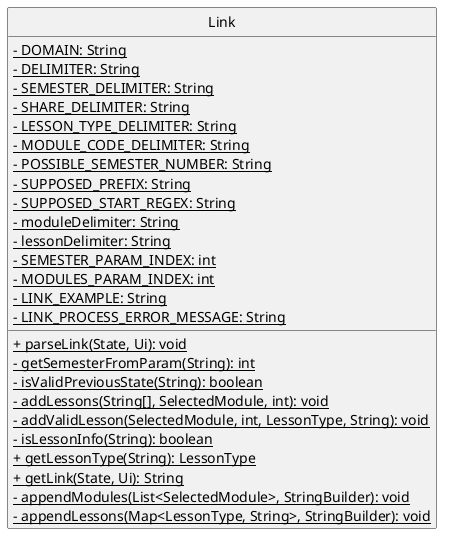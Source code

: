 @startuml
'https://plantuml.com/sequence-diagram
hide circle
skinparam classAttributeIconSize 0

class Link {
    <u>- DOMAIN: String
    <u>- DELIMITER: String
    <u>- SEMESTER_DELIMITER: String
    <u>- SHARE_DELIMITER: String
    <u>- LESSON_TYPE_DELIMITER: String
    <u>- MODULE_CODE_DELIMITER: String
    <u>- POSSIBLE_SEMESTER_NUMBER: String
    <u>- SUPPOSED_PREFIX: String
    <u>- SUPPOSED_START_REGEX: String
    <u>- moduleDelimiter: String
    <u>- lessonDelimiter: String
    <u>- SEMESTER_PARAM_INDEX: int
    <u>- MODULES_PARAM_INDEX: int
    <u>- LINK_EXAMPLE: String
    <u>- LINK_PROCESS_ERROR_MESSAGE: String

    <u>+ parseLink(State, Ui): void
    <u>- getSemesterFromParam(String): int
    <u>- isValidPreviousState(String): boolean
    <u>- addLessons(String[], SelectedModule, int): void
    <u>- addValidLesson(SelectedModule, int, LessonType, String): void
    <u>- isLessonInfo(String): boolean
    <u>+ getLessonType(String): LessonType
    <u>+ getLink(State, Ui): String
    <u>- appendModules(List<SelectedModule>, StringBuilder): void
    <u>- appendLessons(Map<LessonType, String>, StringBuilder): void
}
@enduml